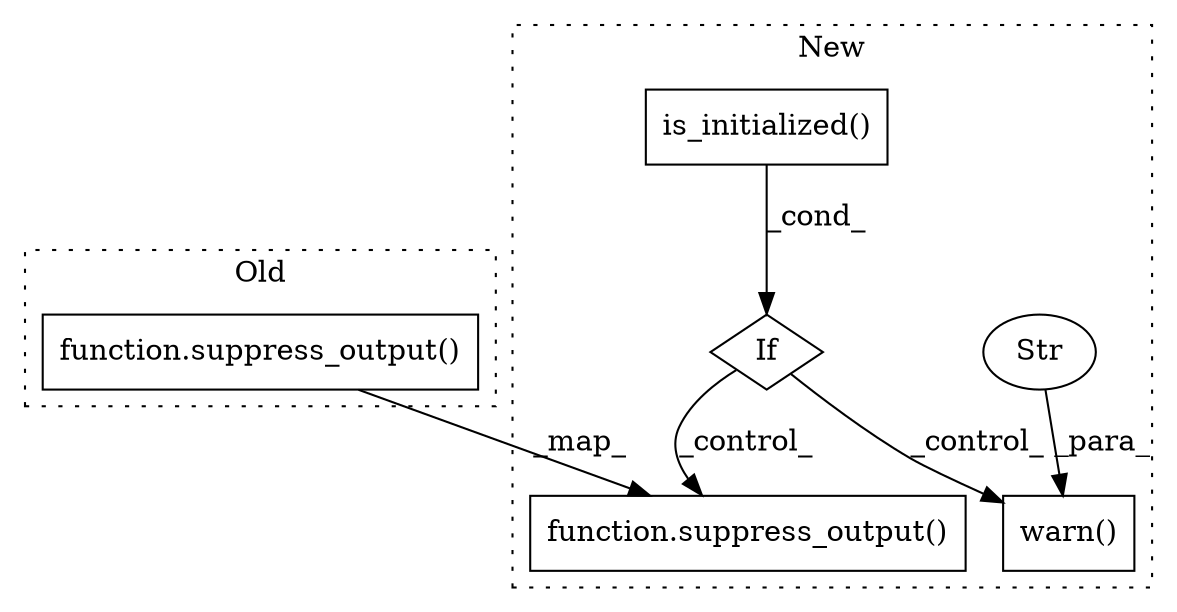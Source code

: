 digraph G {
subgraph cluster0 {
1 [label="function.suppress_output()" a="75" s="2262,2293" l="16,1" shape="box"];
label = "Old";
style="dotted";
}
subgraph cluster1 {
2 [label="function.suppress_output()" a="75" s="2453,2484" l="16,1" shape="box"];
3 [label="If" a="96" s="1938" l="3" shape="diamond"];
4 [label="is_initialized()" a="75" s="1941" l="34" shape="box"];
5 [label="warn()" a="75" s="1985,2061" l="14,1" shape="box"];
6 [label="Str" a="66" s="1999" l="62" shape="ellipse"];
label = "New";
style="dotted";
}
1 -> 2 [label="_map_"];
3 -> 2 [label="_control_"];
3 -> 5 [label="_control_"];
4 -> 3 [label="_cond_"];
6 -> 5 [label="_para_"];
}